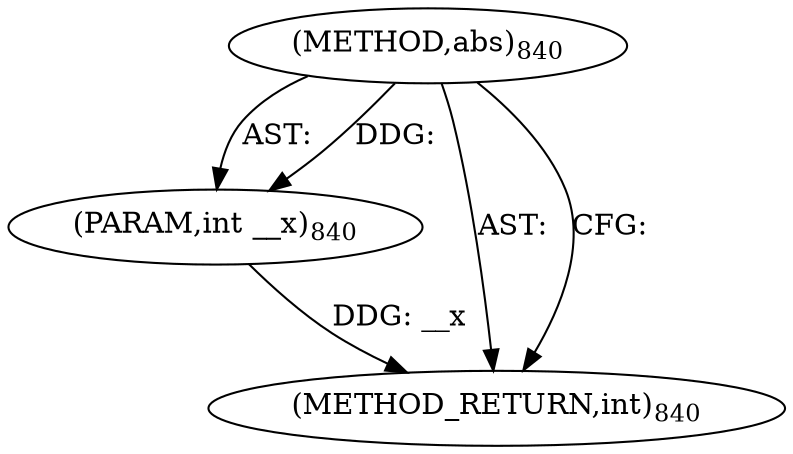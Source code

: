 digraph "abs" {  
"33351" [label = <(METHOD,abs)<SUB>840</SUB>> ]
"33352" [label = <(PARAM,int __x)<SUB>840</SUB>> ]
"33353" [label = <(METHOD_RETURN,int)<SUB>840</SUB>> ]
  "33351" -> "33352"  [ label = "AST: "] 
  "33351" -> "33353"  [ label = "AST: "] 
  "33351" -> "33353"  [ label = "CFG: "] 
  "33352" -> "33353"  [ label = "DDG: __x"] 
  "33351" -> "33352"  [ label = "DDG: "] 
}
